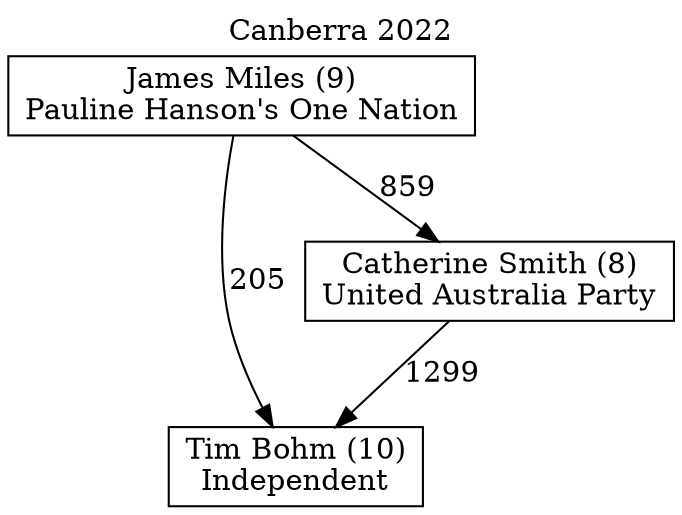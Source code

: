 // House preference flow
digraph "Tim Bohm (10)_Canberra_2022" {
	graph [label="Canberra 2022" labelloc=t mclimit=10]
	node [shape=box]
	"Tim Bohm (10)" [label="Tim Bohm (10)
Independent"]
	"Catherine Smith (8)" [label="Catherine Smith (8)
United Australia Party"]
	"James Miles (9)" [label="James Miles (9)
Pauline Hanson's One Nation"]
	"Catherine Smith (8)" -> "Tim Bohm (10)" [label=1299]
	"James Miles (9)" -> "Catherine Smith (8)" [label=859]
	"James Miles (9)" -> "Tim Bohm (10)" [label=205]
}

